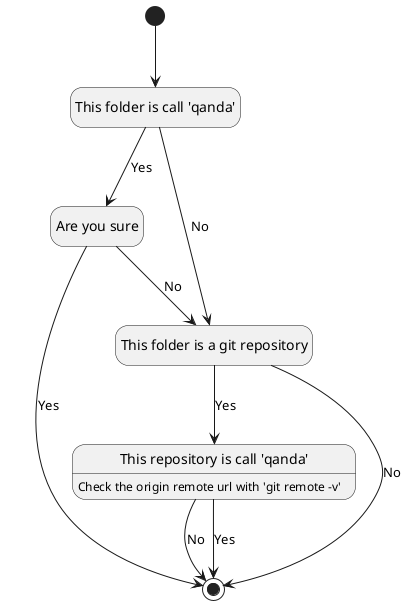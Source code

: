 @startuml qanda
hide empty description

state "This folder is call 'qanda'" as q1
' Define q1 as root question
[*] --> q1
' Propose possible answers linked to the other question
q1 --> q2 : Yes
q1 --> q3 : No

state "Are you sure" as q2
q2 --> [*] : Yes
q2 --> q3 : No

state "This folder is a git repository" as q3
q3 --> q4 : Yes
q3 --> [*] : No

state "This repository is call 'qanda'" as q4
' Add some context
q4 : Check the origin remote url with 'git remote -v'
q4 --> [*] : Yes
q4 --> [*] : No
@enduml